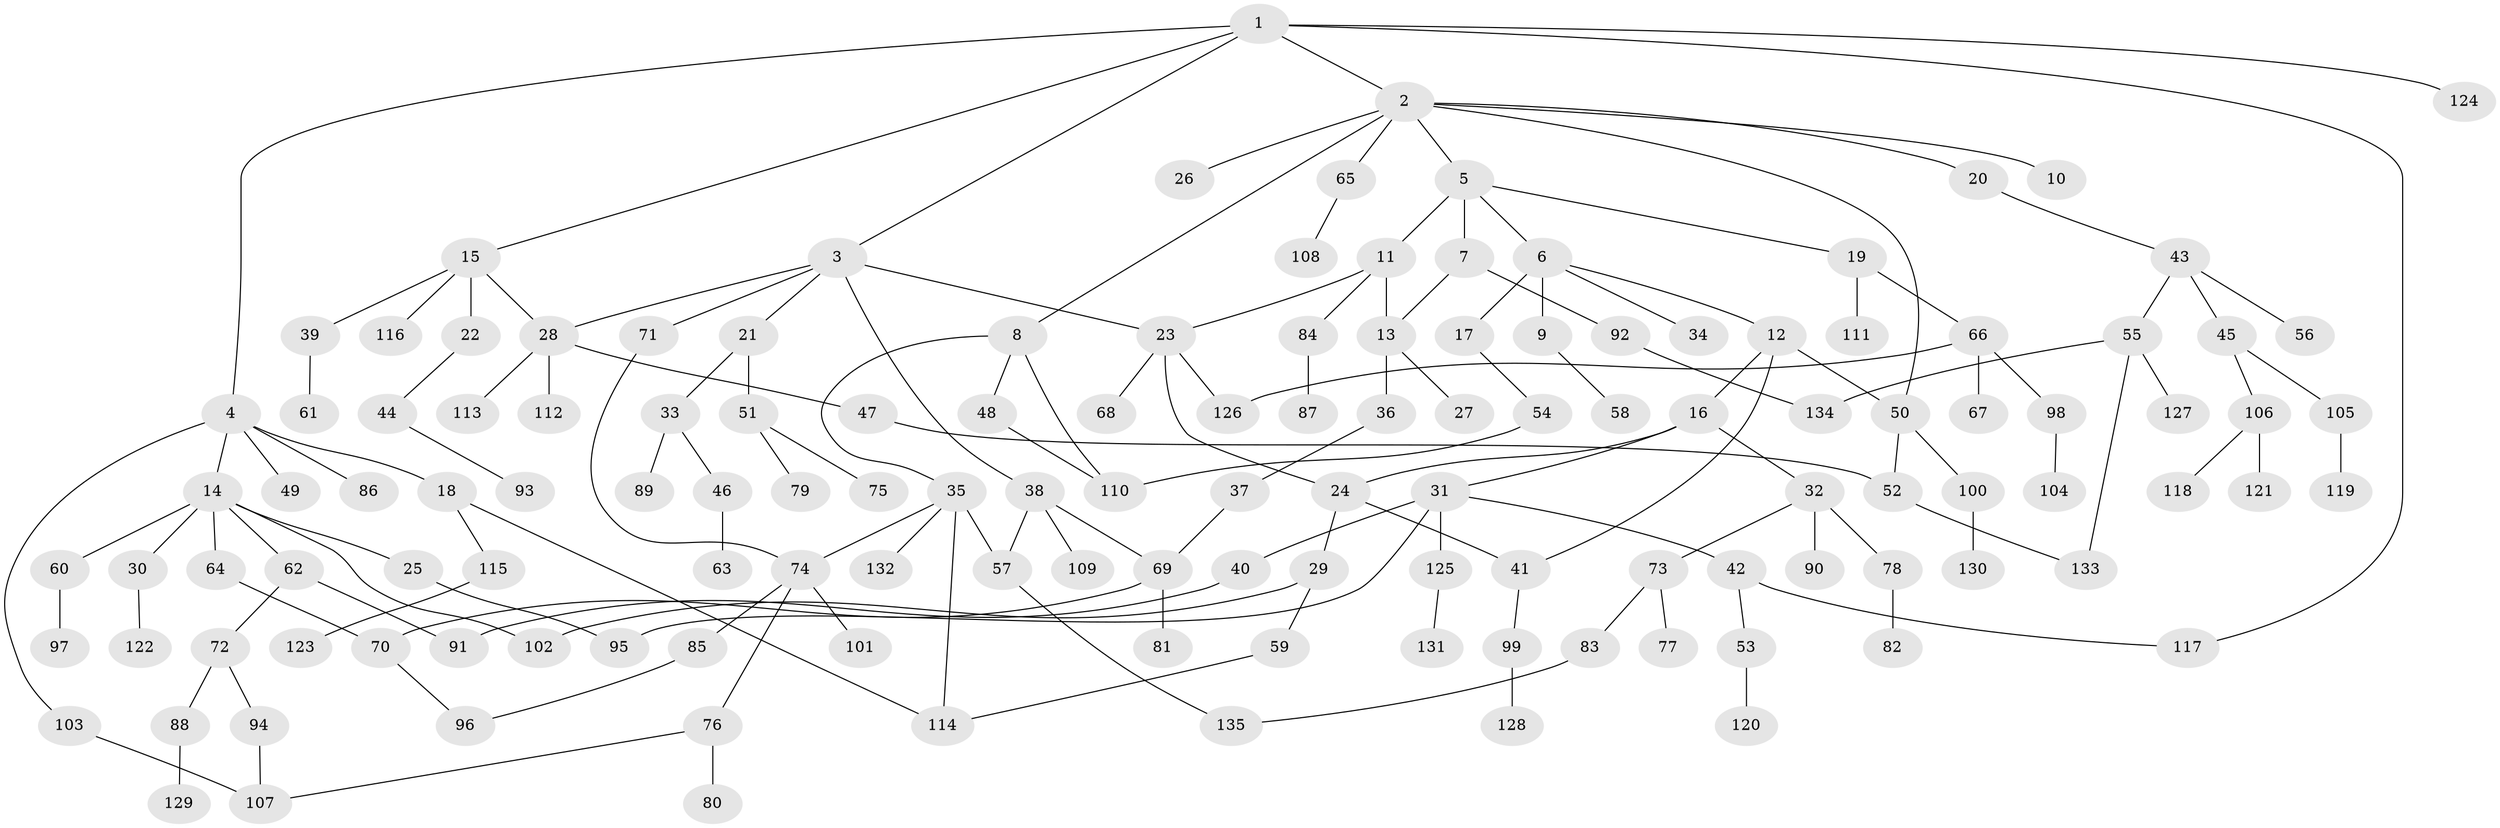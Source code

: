 // coarse degree distribution, {3: 0.34146341463414637, 2: 0.12195121951219512, 4: 0.12195121951219512, 1: 0.21951219512195122, 5: 0.14634146341463414, 6: 0.024390243902439025, 9: 0.024390243902439025}
// Generated by graph-tools (version 1.1) at 2025/36/03/04/25 23:36:13]
// undirected, 135 vertices, 160 edges
graph export_dot {
  node [color=gray90,style=filled];
  1;
  2;
  3;
  4;
  5;
  6;
  7;
  8;
  9;
  10;
  11;
  12;
  13;
  14;
  15;
  16;
  17;
  18;
  19;
  20;
  21;
  22;
  23;
  24;
  25;
  26;
  27;
  28;
  29;
  30;
  31;
  32;
  33;
  34;
  35;
  36;
  37;
  38;
  39;
  40;
  41;
  42;
  43;
  44;
  45;
  46;
  47;
  48;
  49;
  50;
  51;
  52;
  53;
  54;
  55;
  56;
  57;
  58;
  59;
  60;
  61;
  62;
  63;
  64;
  65;
  66;
  67;
  68;
  69;
  70;
  71;
  72;
  73;
  74;
  75;
  76;
  77;
  78;
  79;
  80;
  81;
  82;
  83;
  84;
  85;
  86;
  87;
  88;
  89;
  90;
  91;
  92;
  93;
  94;
  95;
  96;
  97;
  98;
  99;
  100;
  101;
  102;
  103;
  104;
  105;
  106;
  107;
  108;
  109;
  110;
  111;
  112;
  113;
  114;
  115;
  116;
  117;
  118;
  119;
  120;
  121;
  122;
  123;
  124;
  125;
  126;
  127;
  128;
  129;
  130;
  131;
  132;
  133;
  134;
  135;
  1 -- 2;
  1 -- 3;
  1 -- 4;
  1 -- 15;
  1 -- 124;
  1 -- 117;
  2 -- 5;
  2 -- 8;
  2 -- 10;
  2 -- 20;
  2 -- 26;
  2 -- 65;
  2 -- 50;
  3 -- 21;
  3 -- 23;
  3 -- 28;
  3 -- 38;
  3 -- 71;
  4 -- 14;
  4 -- 18;
  4 -- 49;
  4 -- 86;
  4 -- 103;
  5 -- 6;
  5 -- 7;
  5 -- 11;
  5 -- 19;
  6 -- 9;
  6 -- 12;
  6 -- 17;
  6 -- 34;
  7 -- 92;
  7 -- 13;
  8 -- 35;
  8 -- 48;
  8 -- 110;
  9 -- 58;
  11 -- 13;
  11 -- 84;
  11 -- 23;
  12 -- 16;
  12 -- 41;
  12 -- 50;
  13 -- 27;
  13 -- 36;
  14 -- 25;
  14 -- 30;
  14 -- 60;
  14 -- 62;
  14 -- 64;
  14 -- 102;
  15 -- 22;
  15 -- 39;
  15 -- 116;
  15 -- 28;
  16 -- 31;
  16 -- 32;
  16 -- 24;
  17 -- 54;
  18 -- 114;
  18 -- 115;
  19 -- 66;
  19 -- 111;
  20 -- 43;
  21 -- 33;
  21 -- 51;
  22 -- 44;
  23 -- 24;
  23 -- 68;
  23 -- 126;
  24 -- 29;
  24 -- 41;
  25 -- 95;
  28 -- 47;
  28 -- 112;
  28 -- 113;
  29 -- 59;
  29 -- 102;
  30 -- 122;
  31 -- 40;
  31 -- 42;
  31 -- 95;
  31 -- 125;
  32 -- 73;
  32 -- 78;
  32 -- 90;
  33 -- 46;
  33 -- 89;
  35 -- 132;
  35 -- 57;
  35 -- 74;
  35 -- 114;
  36 -- 37;
  37 -- 69;
  38 -- 57;
  38 -- 109;
  38 -- 69;
  39 -- 61;
  40 -- 91;
  41 -- 99;
  42 -- 53;
  42 -- 117;
  43 -- 45;
  43 -- 55;
  43 -- 56;
  44 -- 93;
  45 -- 105;
  45 -- 106;
  46 -- 63;
  47 -- 52;
  48 -- 110;
  50 -- 100;
  50 -- 52;
  51 -- 75;
  51 -- 79;
  52 -- 133;
  53 -- 120;
  54 -- 110;
  55 -- 127;
  55 -- 133;
  55 -- 134;
  57 -- 135;
  59 -- 114;
  60 -- 97;
  62 -- 72;
  62 -- 91;
  64 -- 70;
  65 -- 108;
  66 -- 67;
  66 -- 98;
  66 -- 126;
  69 -- 81;
  69 -- 70;
  70 -- 96;
  71 -- 74;
  72 -- 88;
  72 -- 94;
  73 -- 77;
  73 -- 83;
  74 -- 76;
  74 -- 85;
  74 -- 101;
  76 -- 80;
  76 -- 107;
  78 -- 82;
  83 -- 135;
  84 -- 87;
  85 -- 96;
  88 -- 129;
  92 -- 134;
  94 -- 107;
  98 -- 104;
  99 -- 128;
  100 -- 130;
  103 -- 107;
  105 -- 119;
  106 -- 118;
  106 -- 121;
  115 -- 123;
  125 -- 131;
}
